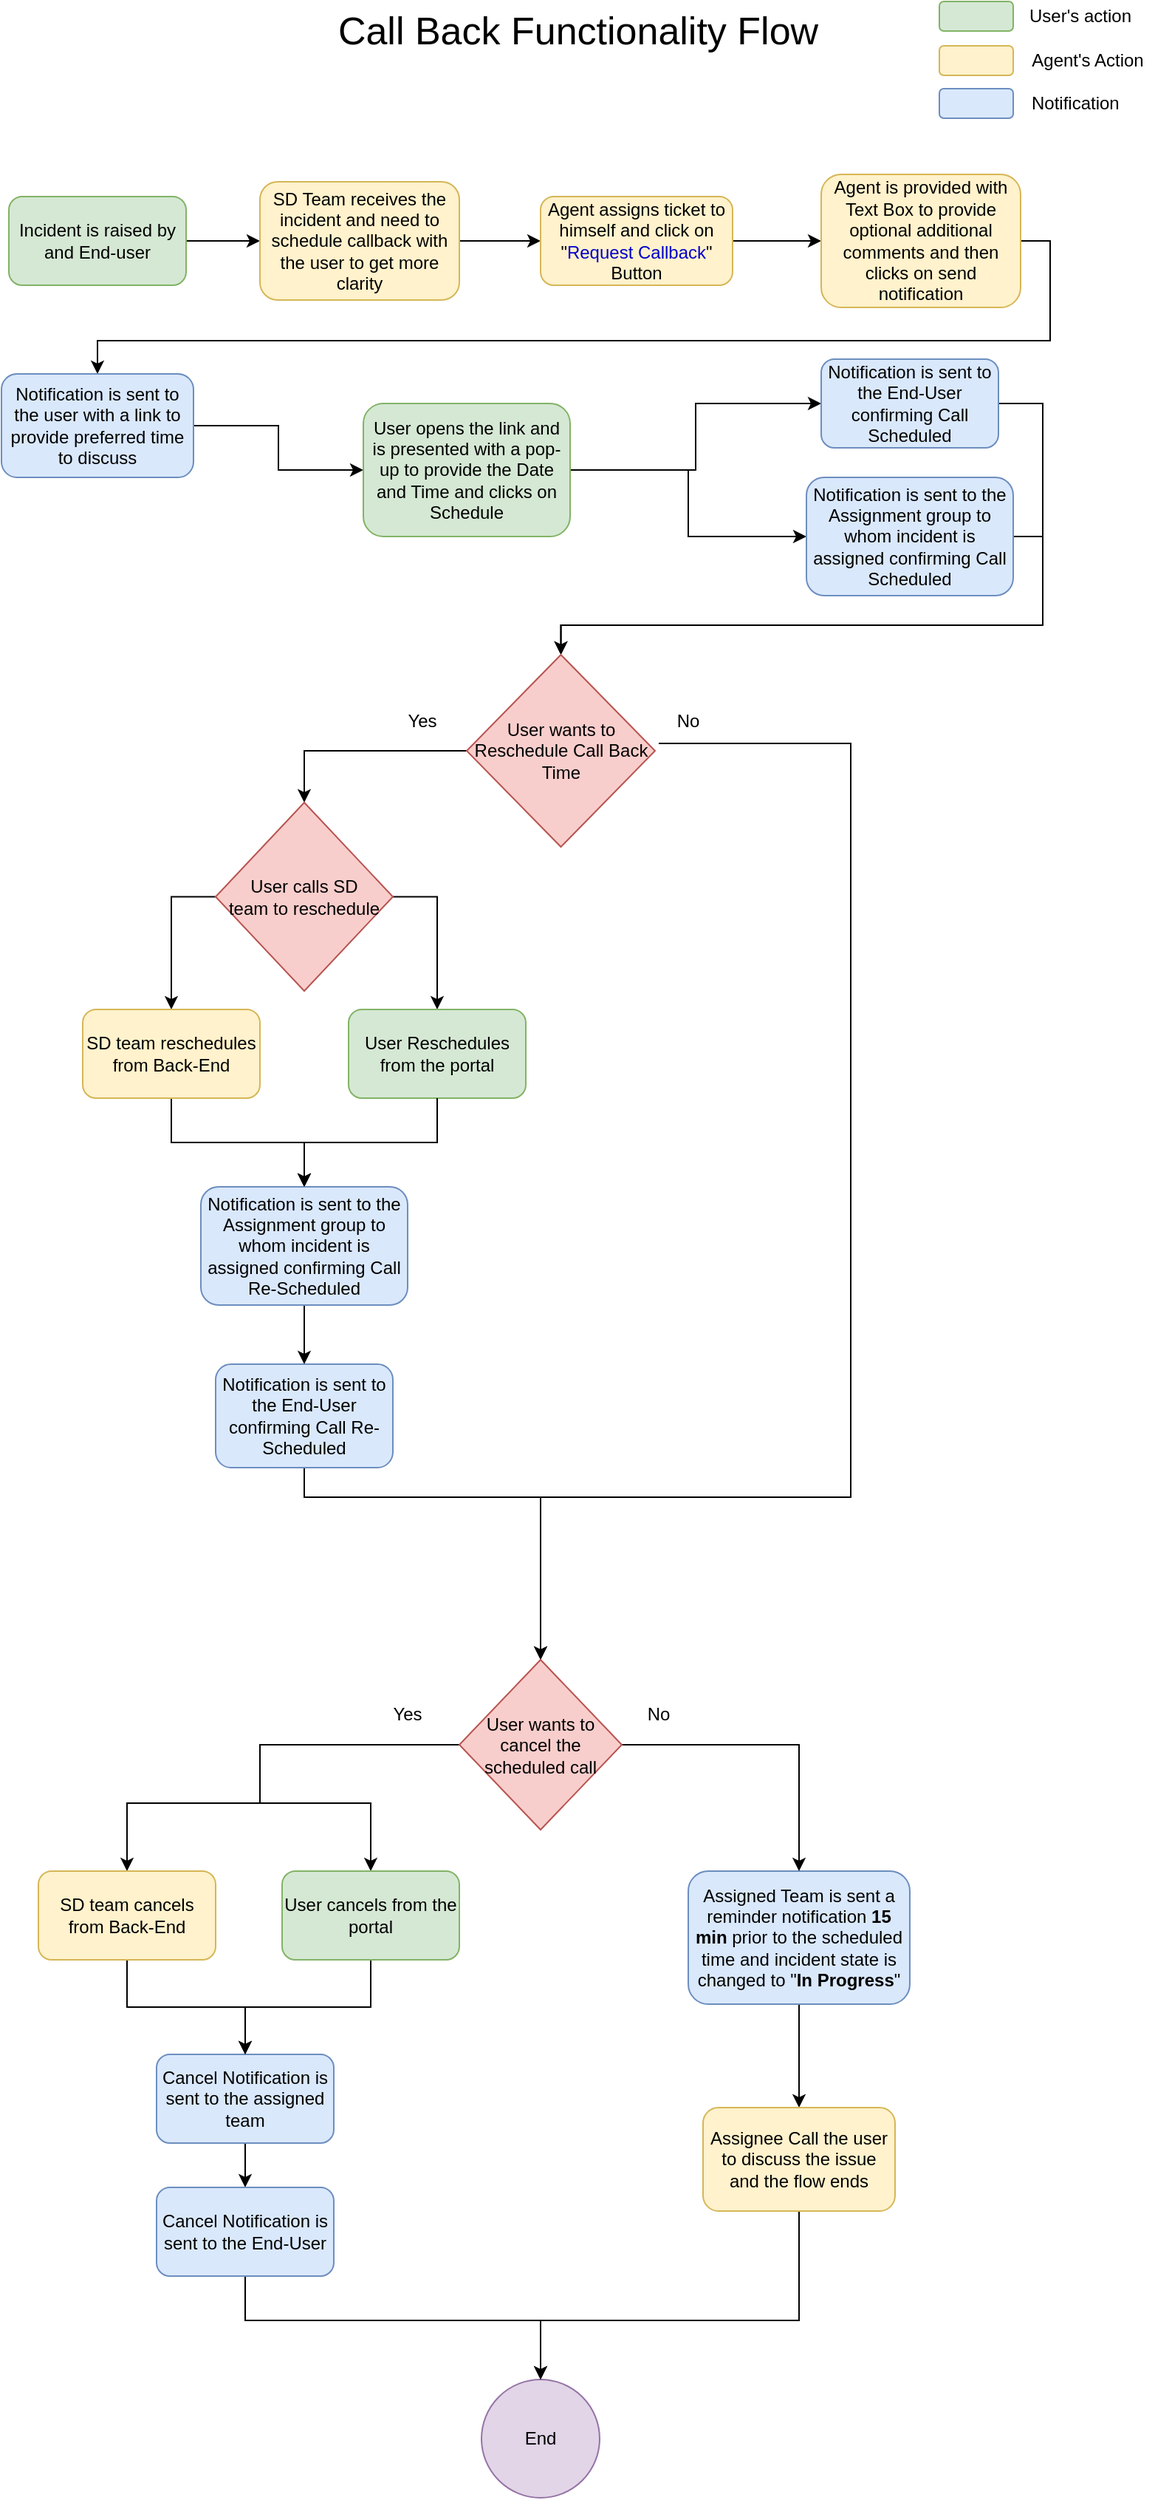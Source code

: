<mxfile version="13.3.0" type="github">
  <diagram id="URnzF8cNQarwy3RxTo23" name="Page-1">
    <mxGraphModel dx="775" dy="469" grid="1" gridSize="10" guides="1" tooltips="1" connect="1" arrows="1" fold="1" page="1" pageScale="1" pageWidth="850" pageHeight="1100" math="0" shadow="0">
      <root>
        <mxCell id="0" />
        <mxCell id="1" parent="0" />
        <mxCell id="07Lyat34599aeESPzMI--5" value="" style="edgeStyle=orthogonalEdgeStyle;rounded=0;orthogonalLoop=1;jettySize=auto;html=1;" edge="1" parent="1" source="07Lyat34599aeESPzMI--1" target="07Lyat34599aeESPzMI--2">
          <mxGeometry relative="1" as="geometry" />
        </mxCell>
        <mxCell id="07Lyat34599aeESPzMI--1" value="Incident is raised by and End-user" style="rounded=1;whiteSpace=wrap;html=1;fillColor=#d5e8d4;strokeColor=#82b366;" vertex="1" parent="1">
          <mxGeometry x="40" y="153" width="120" height="60" as="geometry" />
        </mxCell>
        <mxCell id="07Lyat34599aeESPzMI--7" value="" style="edgeStyle=orthogonalEdgeStyle;rounded=0;orthogonalLoop=1;jettySize=auto;html=1;" edge="1" parent="1" source="07Lyat34599aeESPzMI--2" target="07Lyat34599aeESPzMI--6">
          <mxGeometry relative="1" as="geometry" />
        </mxCell>
        <mxCell id="07Lyat34599aeESPzMI--2" value="SD Team receives the incident and need to schedule callback with the user to get more clarity" style="rounded=1;whiteSpace=wrap;html=1;fillColor=#fff2cc;strokeColor=#d6b656;" vertex="1" parent="1">
          <mxGeometry x="210" y="143" width="135" height="80" as="geometry" />
        </mxCell>
        <mxCell id="07Lyat34599aeESPzMI--10" value="" style="edgeStyle=orthogonalEdgeStyle;rounded=0;orthogonalLoop=1;jettySize=auto;html=1;" edge="1" parent="1" source="07Lyat34599aeESPzMI--6" target="07Lyat34599aeESPzMI--8">
          <mxGeometry relative="1" as="geometry" />
        </mxCell>
        <mxCell id="07Lyat34599aeESPzMI--6" value="Agent assigns ticket to himself and click on &quot;&lt;font color=&quot;#0000cc&quot;&gt;Request Callback&lt;/font&gt;&quot; Button" style="rounded=1;whiteSpace=wrap;html=1;fillColor=#fff2cc;strokeColor=#d6b656;" vertex="1" parent="1">
          <mxGeometry x="400" y="153" width="130" height="60" as="geometry" />
        </mxCell>
        <mxCell id="07Lyat34599aeESPzMI--18" style="edgeStyle=orthogonalEdgeStyle;rounded=0;orthogonalLoop=1;jettySize=auto;html=1;exitX=1;exitY=0.5;exitDx=0;exitDy=0;" edge="1" parent="1" source="07Lyat34599aeESPzMI--8" target="07Lyat34599aeESPzMI--14">
          <mxGeometry relative="1" as="geometry" />
        </mxCell>
        <mxCell id="07Lyat34599aeESPzMI--8" value="Agent is provided with Text Box to provide optional additional comments and then clicks on send notification" style="rounded=1;whiteSpace=wrap;html=1;fillColor=#fff2cc;strokeColor=#d6b656;" vertex="1" parent="1">
          <mxGeometry x="590" y="138" width="135" height="90" as="geometry" />
        </mxCell>
        <mxCell id="07Lyat34599aeESPzMI--22" value="" style="edgeStyle=orthogonalEdgeStyle;rounded=0;orthogonalLoop=1;jettySize=auto;html=1;" edge="1" parent="1" source="07Lyat34599aeESPzMI--14" target="07Lyat34599aeESPzMI--19">
          <mxGeometry relative="1" as="geometry" />
        </mxCell>
        <mxCell id="07Lyat34599aeESPzMI--14" value="Notification is sent to the user with a link to provide preferred time to discuss" style="rounded=1;whiteSpace=wrap;html=1;fillColor=#dae8fc;strokeColor=#6c8ebf;" vertex="1" parent="1">
          <mxGeometry x="35" y="273" width="130" height="70" as="geometry" />
        </mxCell>
        <mxCell id="07Lyat34599aeESPzMI--30" style="edgeStyle=orthogonalEdgeStyle;rounded=0;orthogonalLoop=1;jettySize=auto;html=1;exitX=1;exitY=0.5;exitDx=0;exitDy=0;entryX=0;entryY=0.5;entryDx=0;entryDy=0;" edge="1" parent="1" source="07Lyat34599aeESPzMI--19" target="07Lyat34599aeESPzMI--25">
          <mxGeometry relative="1" as="geometry" />
        </mxCell>
        <mxCell id="07Lyat34599aeESPzMI--32" style="edgeStyle=orthogonalEdgeStyle;rounded=0;orthogonalLoop=1;jettySize=auto;html=1;exitX=1;exitY=0.5;exitDx=0;exitDy=0;entryX=0;entryY=0.5;entryDx=0;entryDy=0;" edge="1" parent="1" source="07Lyat34599aeESPzMI--19" target="07Lyat34599aeESPzMI--24">
          <mxGeometry relative="1" as="geometry">
            <Array as="points">
              <mxPoint x="500" y="338" />
              <mxPoint x="500" y="383" />
            </Array>
          </mxGeometry>
        </mxCell>
        <mxCell id="07Lyat34599aeESPzMI--19" value="User opens the link and is presented with a pop-up to provide the Date and Time and clicks on Schedule" style="rounded=1;whiteSpace=wrap;html=1;fillColor=#d5e8d4;strokeColor=#82b366;" vertex="1" parent="1">
          <mxGeometry x="280" y="293" width="140" height="90" as="geometry" />
        </mxCell>
        <mxCell id="07Lyat34599aeESPzMI--36" style="edgeStyle=orthogonalEdgeStyle;rounded=0;orthogonalLoop=1;jettySize=auto;html=1;exitX=1;exitY=0.5;exitDx=0;exitDy=0;" edge="1" parent="1" source="07Lyat34599aeESPzMI--24" target="07Lyat34599aeESPzMI--33">
          <mxGeometry relative="1" as="geometry" />
        </mxCell>
        <mxCell id="07Lyat34599aeESPzMI--24" value="Notification is sent to the Assignment group to whom incident is assigned confirming Call Scheduled" style="rounded=1;whiteSpace=wrap;html=1;fillColor=#dae8fc;strokeColor=#6c8ebf;" vertex="1" parent="1">
          <mxGeometry x="580" y="343" width="140" height="80" as="geometry" />
        </mxCell>
        <mxCell id="07Lyat34599aeESPzMI--52" style="edgeStyle=orthogonalEdgeStyle;rounded=0;orthogonalLoop=1;jettySize=auto;html=1;exitX=1;exitY=0.5;exitDx=0;exitDy=0;entryX=0.5;entryY=0;entryDx=0;entryDy=0;" edge="1" parent="1" source="07Lyat34599aeESPzMI--25" target="07Lyat34599aeESPzMI--33">
          <mxGeometry relative="1" as="geometry">
            <Array as="points">
              <mxPoint x="740" y="293" />
              <mxPoint x="740" y="443" />
            </Array>
          </mxGeometry>
        </mxCell>
        <mxCell id="07Lyat34599aeESPzMI--25" value="Notification is sent to the End-User confirming Call Scheduled" style="rounded=1;whiteSpace=wrap;html=1;fillColor=#dae8fc;strokeColor=#6c8ebf;" vertex="1" parent="1">
          <mxGeometry x="590" y="263" width="120" height="60" as="geometry" />
        </mxCell>
        <mxCell id="07Lyat34599aeESPzMI--60" style="edgeStyle=orthogonalEdgeStyle;rounded=0;orthogonalLoop=1;jettySize=auto;html=1;exitX=0;exitY=0.5;exitDx=0;exitDy=0;entryX=0.5;entryY=0;entryDx=0;entryDy=0;" edge="1" parent="1" source="07Lyat34599aeESPzMI--33" target="07Lyat34599aeESPzMI--59">
          <mxGeometry relative="1" as="geometry" />
        </mxCell>
        <mxCell id="07Lyat34599aeESPzMI--33" value="User wants to Reschedule Call Back Time" style="rhombus;whiteSpace=wrap;html=1;fillColor=#f8cecc;strokeColor=#b85450;" vertex="1" parent="1">
          <mxGeometry x="350" y="463" width="127.5" height="130" as="geometry" />
        </mxCell>
        <mxCell id="07Lyat34599aeESPzMI--46" value="" style="edgeStyle=orthogonalEdgeStyle;rounded=0;orthogonalLoop=1;jettySize=auto;html=1;" edge="1" parent="1" source="07Lyat34599aeESPzMI--37" target="07Lyat34599aeESPzMI--45">
          <mxGeometry relative="1" as="geometry" />
        </mxCell>
        <mxCell id="07Lyat34599aeESPzMI--37" value="Assigned Team is sent a reminder notification &lt;b&gt;15 min &lt;/b&gt;prior to the scheduled time and incident state is changed to &quot;&lt;b&gt;In Progress&lt;/b&gt;&quot;" style="rounded=1;whiteSpace=wrap;html=1;fillColor=#dae8fc;strokeColor=#6c8ebf;" vertex="1" parent="1">
          <mxGeometry x="500" y="1286" width="150" height="90" as="geometry" />
        </mxCell>
        <mxCell id="07Lyat34599aeESPzMI--44" value="End" style="ellipse;whiteSpace=wrap;html=1;aspect=fixed;fillColor=#e1d5e7;strokeColor=#9673a6;" vertex="1" parent="1">
          <mxGeometry x="360" y="1630" width="80" height="80" as="geometry" />
        </mxCell>
        <mxCell id="07Lyat34599aeESPzMI--131" style="edgeStyle=orthogonalEdgeStyle;rounded=0;orthogonalLoop=1;jettySize=auto;html=1;exitX=0.5;exitY=1;exitDx=0;exitDy=0;entryX=0.5;entryY=0;entryDx=0;entryDy=0;" edge="1" parent="1" source="07Lyat34599aeESPzMI--45" target="07Lyat34599aeESPzMI--44">
          <mxGeometry relative="1" as="geometry">
            <Array as="points">
              <mxPoint x="575" y="1590" />
              <mxPoint x="400" y="1590" />
            </Array>
          </mxGeometry>
        </mxCell>
        <mxCell id="07Lyat34599aeESPzMI--45" value="Assignee Call the user to discuss the issue and the flow ends" style="rounded=1;whiteSpace=wrap;html=1;fillColor=#fff2cc;strokeColor=#d6b656;" vertex="1" parent="1">
          <mxGeometry x="510" y="1446" width="130" height="70" as="geometry" />
        </mxCell>
        <mxCell id="07Lyat34599aeESPzMI--92" style="edgeStyle=orthogonalEdgeStyle;rounded=0;orthogonalLoop=1;jettySize=auto;html=1;exitX=0;exitY=1;exitDx=0;exitDy=0;entryX=0.5;entryY=0;entryDx=0;entryDy=0;" edge="1" parent="1" source="07Lyat34599aeESPzMI--56" target="07Lyat34599aeESPzMI--87">
          <mxGeometry relative="1" as="geometry">
            <Array as="points">
              <mxPoint x="610" y="523" />
              <mxPoint x="610" y="1033" />
              <mxPoint x="400" y="1033" />
            </Array>
          </mxGeometry>
        </mxCell>
        <mxCell id="07Lyat34599aeESPzMI--56" value="No" style="text;html=1;strokeColor=none;fillColor=none;align=center;verticalAlign=middle;whiteSpace=wrap;rounded=0;" vertex="1" parent="1">
          <mxGeometry x="480" y="493" width="40" height="30" as="geometry" />
        </mxCell>
        <mxCell id="07Lyat34599aeESPzMI--62" style="edgeStyle=orthogonalEdgeStyle;rounded=0;orthogonalLoop=1;jettySize=auto;html=1;exitX=0;exitY=0.5;exitDx=0;exitDy=0;entryX=0.5;entryY=0;entryDx=0;entryDy=0;" edge="1" parent="1" source="07Lyat34599aeESPzMI--59" target="07Lyat34599aeESPzMI--61">
          <mxGeometry relative="1" as="geometry" />
        </mxCell>
        <mxCell id="07Lyat34599aeESPzMI--77" style="edgeStyle=orthogonalEdgeStyle;rounded=0;orthogonalLoop=1;jettySize=auto;html=1;exitX=1;exitY=0.5;exitDx=0;exitDy=0;entryX=0.5;entryY=0;entryDx=0;entryDy=0;" edge="1" parent="1" source="07Lyat34599aeESPzMI--59" target="07Lyat34599aeESPzMI--76">
          <mxGeometry relative="1" as="geometry" />
        </mxCell>
        <mxCell id="07Lyat34599aeESPzMI--59" value="User calls SD &lt;br&gt;team to reschedule" style="rhombus;whiteSpace=wrap;html=1;fillColor=#f8cecc;strokeColor=#b85450;" vertex="1" parent="1">
          <mxGeometry x="180" y="563" width="120" height="127.5" as="geometry" />
        </mxCell>
        <mxCell id="07Lyat34599aeESPzMI--80" style="edgeStyle=orthogonalEdgeStyle;rounded=0;orthogonalLoop=1;jettySize=auto;html=1;exitX=0.5;exitY=1;exitDx=0;exitDy=0;entryX=0.5;entryY=0;entryDx=0;entryDy=0;" edge="1" parent="1" source="07Lyat34599aeESPzMI--61" target="07Lyat34599aeESPzMI--63">
          <mxGeometry relative="1" as="geometry" />
        </mxCell>
        <mxCell id="07Lyat34599aeESPzMI--61" value="SD team reschedules from Back-End" style="rounded=1;whiteSpace=wrap;html=1;fillColor=#fff2cc;strokeColor=#d6b656;" vertex="1" parent="1">
          <mxGeometry x="90" y="703" width="120" height="60" as="geometry" />
        </mxCell>
        <mxCell id="07Lyat34599aeESPzMI--93" style="edgeStyle=orthogonalEdgeStyle;rounded=0;orthogonalLoop=1;jettySize=auto;html=1;exitX=0.5;exitY=1;exitDx=0;exitDy=0;entryX=0.5;entryY=0;entryDx=0;entryDy=0;" edge="1" parent="1" source="07Lyat34599aeESPzMI--64" target="07Lyat34599aeESPzMI--87">
          <mxGeometry relative="1" as="geometry">
            <Array as="points">
              <mxPoint x="240" y="1033" />
              <mxPoint x="400" y="1033" />
            </Array>
          </mxGeometry>
        </mxCell>
        <mxCell id="07Lyat34599aeESPzMI--64" value="Notification is sent to the End-User confirming Call Re-Scheduled" style="rounded=1;whiteSpace=wrap;html=1;fillColor=#dae8fc;strokeColor=#6c8ebf;" vertex="1" parent="1">
          <mxGeometry x="180" y="943" width="120" height="70" as="geometry" />
        </mxCell>
        <mxCell id="07Lyat34599aeESPzMI--74" value="Yes" style="text;html=1;strokeColor=none;fillColor=none;align=center;verticalAlign=middle;whiteSpace=wrap;rounded=0;" vertex="1" parent="1">
          <mxGeometry x="300" y="498" width="40" height="20" as="geometry" />
        </mxCell>
        <mxCell id="07Lyat34599aeESPzMI--81" style="edgeStyle=orthogonalEdgeStyle;rounded=0;orthogonalLoop=1;jettySize=auto;html=1;exitX=0.5;exitY=1;exitDx=0;exitDy=0;entryX=0.5;entryY=0;entryDx=0;entryDy=0;" edge="1" parent="1" source="07Lyat34599aeESPzMI--63" target="07Lyat34599aeESPzMI--64">
          <mxGeometry relative="1" as="geometry" />
        </mxCell>
        <mxCell id="07Lyat34599aeESPzMI--82" style="edgeStyle=orthogonalEdgeStyle;rounded=0;orthogonalLoop=1;jettySize=auto;html=1;exitX=0.5;exitY=1;exitDx=0;exitDy=0;entryX=0.5;entryY=0;entryDx=0;entryDy=0;" edge="1" parent="1" source="07Lyat34599aeESPzMI--76" target="07Lyat34599aeESPzMI--63">
          <mxGeometry relative="1" as="geometry" />
        </mxCell>
        <mxCell id="07Lyat34599aeESPzMI--76" value="User Reschedules from the portal" style="rounded=1;whiteSpace=wrap;html=1;fillColor=#d5e8d4;strokeColor=#82b366;" vertex="1" parent="1">
          <mxGeometry x="270" y="703" width="120" height="60" as="geometry" />
        </mxCell>
        <mxCell id="07Lyat34599aeESPzMI--63" value="Notification is sent to the Assignment group to whom incident is assigned confirming Call Re-Scheduled" style="rounded=1;whiteSpace=wrap;html=1;fillColor=#dae8fc;strokeColor=#6c8ebf;" vertex="1" parent="1">
          <mxGeometry x="170" y="823" width="140" height="80" as="geometry" />
        </mxCell>
        <mxCell id="07Lyat34599aeESPzMI--84" style="edgeStyle=orthogonalEdgeStyle;rounded=0;orthogonalLoop=1;jettySize=auto;html=1;exitX=0.5;exitY=1;exitDx=0;exitDy=0;entryX=0.5;entryY=0;entryDx=0;entryDy=0;" edge="1" parent="1" source="07Lyat34599aeESPzMI--76" target="07Lyat34599aeESPzMI--63">
          <mxGeometry relative="1" as="geometry">
            <mxPoint x="320" y="823" as="sourcePoint" />
            <mxPoint x="95" y="983" as="targetPoint" />
          </mxGeometry>
        </mxCell>
        <mxCell id="07Lyat34599aeESPzMI--97" style="edgeStyle=orthogonalEdgeStyle;rounded=0;orthogonalLoop=1;jettySize=auto;html=1;exitX=1;exitY=0.5;exitDx=0;exitDy=0;entryX=0.5;entryY=0;entryDx=0;entryDy=0;" edge="1" parent="1" source="07Lyat34599aeESPzMI--87" target="07Lyat34599aeESPzMI--37">
          <mxGeometry relative="1" as="geometry" />
        </mxCell>
        <mxCell id="07Lyat34599aeESPzMI--125" style="edgeStyle=orthogonalEdgeStyle;rounded=0;orthogonalLoop=1;jettySize=auto;html=1;exitX=0;exitY=0.5;exitDx=0;exitDy=0;entryX=0.5;entryY=0;entryDx=0;entryDy=0;" edge="1" parent="1" source="07Lyat34599aeESPzMI--87" target="07Lyat34599aeESPzMI--122">
          <mxGeometry relative="1" as="geometry">
            <Array as="points">
              <mxPoint x="210" y="1201" />
              <mxPoint x="210" y="1240" />
              <mxPoint x="120" y="1240" />
            </Array>
          </mxGeometry>
        </mxCell>
        <mxCell id="07Lyat34599aeESPzMI--127" style="edgeStyle=orthogonalEdgeStyle;rounded=0;orthogonalLoop=1;jettySize=auto;html=1;exitX=0;exitY=0.5;exitDx=0;exitDy=0;entryX=0.5;entryY=0;entryDx=0;entryDy=0;" edge="1" parent="1" source="07Lyat34599aeESPzMI--87" target="07Lyat34599aeESPzMI--123">
          <mxGeometry relative="1" as="geometry">
            <Array as="points">
              <mxPoint x="210" y="1201" />
              <mxPoint x="210" y="1240" />
              <mxPoint x="285" y="1240" />
            </Array>
          </mxGeometry>
        </mxCell>
        <mxCell id="07Lyat34599aeESPzMI--87" value="User wants to cancel the scheduled call" style="rhombus;whiteSpace=wrap;html=1;fillColor=#f8cecc;strokeColor=#b85450;" vertex="1" parent="1">
          <mxGeometry x="345" y="1143" width="110" height="115" as="geometry" />
        </mxCell>
        <mxCell id="07Lyat34599aeESPzMI--128" value="" style="edgeStyle=orthogonalEdgeStyle;rounded=0;orthogonalLoop=1;jettySize=auto;html=1;" edge="1" parent="1" source="07Lyat34599aeESPzMI--98" target="07Lyat34599aeESPzMI--99">
          <mxGeometry relative="1" as="geometry" />
        </mxCell>
        <mxCell id="07Lyat34599aeESPzMI--98" value="Cancel Notification is sent to the assigned team" style="rounded=1;whiteSpace=wrap;html=1;fillColor=#dae8fc;strokeColor=#6c8ebf;" vertex="1" parent="1">
          <mxGeometry x="140" y="1410" width="120" height="60" as="geometry" />
        </mxCell>
        <mxCell id="07Lyat34599aeESPzMI--129" style="edgeStyle=orthogonalEdgeStyle;rounded=0;orthogonalLoop=1;jettySize=auto;html=1;exitX=0.5;exitY=1;exitDx=0;exitDy=0;entryX=0.5;entryY=0;entryDx=0;entryDy=0;" edge="1" parent="1" source="07Lyat34599aeESPzMI--99" target="07Lyat34599aeESPzMI--44">
          <mxGeometry relative="1" as="geometry">
            <Array as="points">
              <mxPoint x="200" y="1590" />
              <mxPoint x="400" y="1590" />
            </Array>
          </mxGeometry>
        </mxCell>
        <mxCell id="07Lyat34599aeESPzMI--99" value="Cancel Notification is sent to the End-User" style="rounded=1;whiteSpace=wrap;html=1;fillColor=#dae8fc;strokeColor=#6c8ebf;" vertex="1" parent="1">
          <mxGeometry x="140" y="1500" width="120" height="60" as="geometry" />
        </mxCell>
        <mxCell id="07Lyat34599aeESPzMI--105" value="" style="rounded=1;whiteSpace=wrap;html=1;fillColor=#d5e8d4;strokeColor=#82b366;" vertex="1" parent="1">
          <mxGeometry x="670" y="21" width="50" height="20" as="geometry" />
        </mxCell>
        <mxCell id="07Lyat34599aeESPzMI--107" value="User&#39;s action" style="text;html=1;align=center;verticalAlign=middle;resizable=0;points=[];autosize=1;" vertex="1" parent="1">
          <mxGeometry x="725" y="21" width="80" height="20" as="geometry" />
        </mxCell>
        <mxCell id="07Lyat34599aeESPzMI--110" value="" style="rounded=1;whiteSpace=wrap;html=1;fillColor=#fff2cc;strokeColor=#d6b656;" vertex="1" parent="1">
          <mxGeometry x="670" y="51" width="50" height="20" as="geometry" />
        </mxCell>
        <mxCell id="07Lyat34599aeESPzMI--113" value="Agent&#39;s Action" style="text;html=1;align=center;verticalAlign=middle;resizable=0;points=[];autosize=1;" vertex="1" parent="1">
          <mxGeometry x="725" y="51" width="90" height="20" as="geometry" />
        </mxCell>
        <mxCell id="07Lyat34599aeESPzMI--114" value="" style="rounded=1;whiteSpace=wrap;html=1;fillColor=#dae8fc;strokeColor=#6c8ebf;" vertex="1" parent="1">
          <mxGeometry x="670" y="80" width="50" height="20" as="geometry" />
        </mxCell>
        <mxCell id="07Lyat34599aeESPzMI--115" value="&amp;nbsp;Notification" style="text;html=1;align=center;verticalAlign=middle;resizable=0;points=[];autosize=1;" vertex="1" parent="1">
          <mxGeometry x="720" y="80" width="80" height="20" as="geometry" />
        </mxCell>
        <mxCell id="07Lyat34599aeESPzMI--116" value="&lt;font style=&quot;font-size: 26px&quot;&gt;Call Back Functionality Flow&lt;/font&gt;" style="text;html=1;strokeColor=none;fillColor=none;align=center;verticalAlign=middle;whiteSpace=wrap;rounded=0;" vertex="1" parent="1">
          <mxGeometry x="253" y="31" width="345" height="20" as="geometry" />
        </mxCell>
        <mxCell id="07Lyat34599aeESPzMI--119" value="No" style="text;html=1;strokeColor=none;fillColor=none;align=center;verticalAlign=middle;whiteSpace=wrap;rounded=0;" vertex="1" parent="1">
          <mxGeometry x="460" y="1170" width="40" height="20" as="geometry" />
        </mxCell>
        <mxCell id="07Lyat34599aeESPzMI--121" value="Yes" style="text;html=1;strokeColor=none;fillColor=none;align=center;verticalAlign=middle;whiteSpace=wrap;rounded=0;" vertex="1" parent="1">
          <mxGeometry x="290" y="1170" width="40" height="20" as="geometry" />
        </mxCell>
        <mxCell id="07Lyat34599aeESPzMI--132" style="edgeStyle=orthogonalEdgeStyle;rounded=0;orthogonalLoop=1;jettySize=auto;html=1;exitX=0.5;exitY=1;exitDx=0;exitDy=0;entryX=0.5;entryY=0;entryDx=0;entryDy=0;" edge="1" parent="1" source="07Lyat34599aeESPzMI--122" target="07Lyat34599aeESPzMI--98">
          <mxGeometry relative="1" as="geometry" />
        </mxCell>
        <mxCell id="07Lyat34599aeESPzMI--122" value="SD team cancels from Back-End" style="rounded=1;whiteSpace=wrap;html=1;fillColor=#fff2cc;strokeColor=#d6b656;" vertex="1" parent="1">
          <mxGeometry x="60" y="1286" width="120" height="60" as="geometry" />
        </mxCell>
        <mxCell id="07Lyat34599aeESPzMI--134" style="edgeStyle=orthogonalEdgeStyle;rounded=0;orthogonalLoop=1;jettySize=auto;html=1;exitX=0.5;exitY=1;exitDx=0;exitDy=0;entryX=0.5;entryY=0;entryDx=0;entryDy=0;" edge="1" parent="1" source="07Lyat34599aeESPzMI--123" target="07Lyat34599aeESPzMI--98">
          <mxGeometry relative="1" as="geometry" />
        </mxCell>
        <mxCell id="07Lyat34599aeESPzMI--123" value="User cancels from the portal" style="rounded=1;whiteSpace=wrap;html=1;fillColor=#d5e8d4;strokeColor=#82b366;" vertex="1" parent="1">
          <mxGeometry x="225" y="1286" width="120" height="60" as="geometry" />
        </mxCell>
      </root>
    </mxGraphModel>
  </diagram>
</mxfile>
